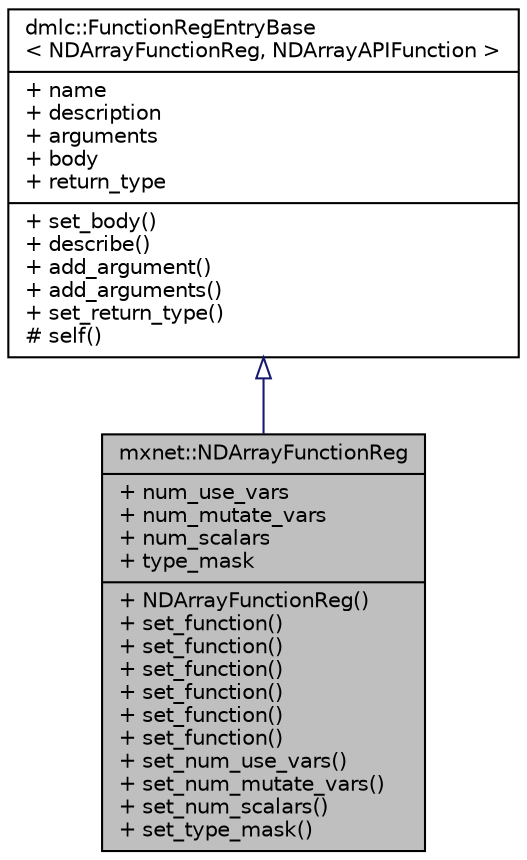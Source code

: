 digraph "mxnet::NDArrayFunctionReg"
{
 // LATEX_PDF_SIZE
  edge [fontname="Helvetica",fontsize="10",labelfontname="Helvetica",labelfontsize="10"];
  node [fontname="Helvetica",fontsize="10",shape=record];
  Node1 [label="{mxnet::NDArrayFunctionReg\n|+ num_use_vars\l+ num_mutate_vars\l+ num_scalars\l+ type_mask\l|+ NDArrayFunctionReg()\l+ set_function()\l+ set_function()\l+ set_function()\l+ set_function()\l+ set_function()\l+ set_function()\l+ set_num_use_vars()\l+ set_num_mutate_vars()\l+ set_num_scalars()\l+ set_type_mask()\l}",height=0.2,width=0.4,color="black", fillcolor="grey75", style="filled", fontcolor="black",tooltip="Registry entry for NDArrayFunction."];
  Node2 -> Node1 [dir="back",color="midnightblue",fontsize="10",style="solid",arrowtail="onormal",fontname="Helvetica"];
  Node2 [label="{dmlc::FunctionRegEntryBase\l\< NDArrayFunctionReg, NDArrayAPIFunction \>\n|+ name\l+ description\l+ arguments\l+ body\l+ return_type\l|+ set_body()\l+ describe()\l+ add_argument()\l+ add_arguments()\l+ set_return_type()\l# self()\l}",height=0.2,width=0.4,color="black", fillcolor="white", style="filled",URL="$classdmlc_1_1FunctionRegEntryBase.html",tooltip=" "];
}
